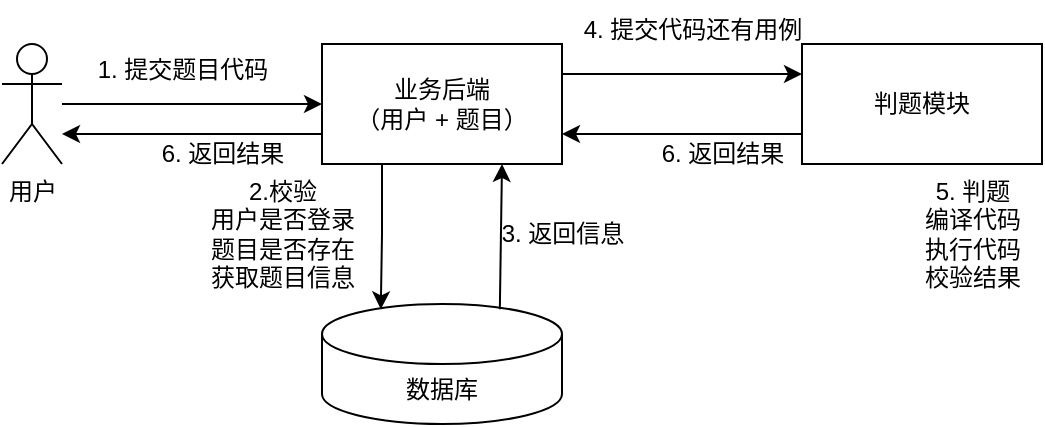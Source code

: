 <mxfile version="26.0.15">
  <diagram name="第 1 页" id="UpiEm3J04xxospoppyf7">
    <mxGraphModel dx="724" dy="428" grid="0" gridSize="10" guides="1" tooltips="1" connect="1" arrows="1" fold="1" page="0" pageScale="1" pageWidth="827" pageHeight="1169" math="0" shadow="0">
      <root>
        <mxCell id="0" />
        <mxCell id="1" parent="0" />
        <mxCell id="SJWWZwoOdzPg67wZ-Jih-3" style="edgeStyle=orthogonalEdgeStyle;rounded=0;orthogonalLoop=1;jettySize=auto;html=1;entryX=0;entryY=0.5;entryDx=0;entryDy=0;" edge="1" parent="1" source="SJWWZwoOdzPg67wZ-Jih-1" target="SJWWZwoOdzPg67wZ-Jih-2">
          <mxGeometry relative="1" as="geometry" />
        </mxCell>
        <mxCell id="SJWWZwoOdzPg67wZ-Jih-1" value="用户" style="shape=umlActor;verticalLabelPosition=bottom;verticalAlign=top;html=1;outlineConnect=0;" vertex="1" parent="1">
          <mxGeometry x="40" y="170" width="30" height="60" as="geometry" />
        </mxCell>
        <mxCell id="SJWWZwoOdzPg67wZ-Jih-14" style="edgeStyle=orthogonalEdgeStyle;rounded=0;orthogonalLoop=1;jettySize=auto;html=1;exitX=1;exitY=0.25;exitDx=0;exitDy=0;entryX=0;entryY=0.25;entryDx=0;entryDy=0;" edge="1" parent="1" source="SJWWZwoOdzPg67wZ-Jih-2" target="SJWWZwoOdzPg67wZ-Jih-13">
          <mxGeometry relative="1" as="geometry" />
        </mxCell>
        <mxCell id="SJWWZwoOdzPg67wZ-Jih-2" value="业务后端&lt;div&gt;（用户 + 题目）&lt;/div&gt;" style="rounded=0;whiteSpace=wrap;html=1;" vertex="1" parent="1">
          <mxGeometry x="200" y="170" width="120" height="60" as="geometry" />
        </mxCell>
        <mxCell id="SJWWZwoOdzPg67wZ-Jih-4" value="1. 提交题目代码" style="text;html=1;align=center;verticalAlign=middle;resizable=0;points=[];autosize=1;strokeColor=none;fillColor=none;" vertex="1" parent="1">
          <mxGeometry x="75" y="168" width="110" height="30" as="geometry" />
        </mxCell>
        <mxCell id="SJWWZwoOdzPg67wZ-Jih-5" value="数据库" style="shape=cylinder3;whiteSpace=wrap;html=1;boundedLbl=1;backgroundOutline=1;size=15;" vertex="1" parent="1">
          <mxGeometry x="200" y="300" width="120" height="60" as="geometry" />
        </mxCell>
        <mxCell id="SJWWZwoOdzPg67wZ-Jih-8" style="edgeStyle=orthogonalEdgeStyle;rounded=0;orthogonalLoop=1;jettySize=auto;html=1;exitX=0.25;exitY=1;exitDx=0;exitDy=0;entryX=0.245;entryY=0.044;entryDx=0;entryDy=0;entryPerimeter=0;" edge="1" parent="1" source="SJWWZwoOdzPg67wZ-Jih-2" target="SJWWZwoOdzPg67wZ-Jih-5">
          <mxGeometry relative="1" as="geometry" />
        </mxCell>
        <mxCell id="SJWWZwoOdzPg67wZ-Jih-9" value="2.校验&lt;div&gt;用户是否登录&lt;/div&gt;&lt;div&gt;题目是否存在&lt;/div&gt;&lt;div&gt;获取题目信息&lt;/div&gt;" style="text;html=1;align=center;verticalAlign=middle;resizable=0;points=[];autosize=1;strokeColor=none;fillColor=none;" vertex="1" parent="1">
          <mxGeometry x="130" y="230" width="100" height="70" as="geometry" />
        </mxCell>
        <mxCell id="SJWWZwoOdzPg67wZ-Jih-11" value="" style="endArrow=classic;html=1;rounded=0;entryX=0.75;entryY=1;entryDx=0;entryDy=0;exitX=0.741;exitY=0.044;exitDx=0;exitDy=0;exitPerimeter=0;" edge="1" parent="1" source="SJWWZwoOdzPg67wZ-Jih-5" target="SJWWZwoOdzPg67wZ-Jih-2">
          <mxGeometry width="50" height="50" relative="1" as="geometry">
            <mxPoint x="290" y="300" as="sourcePoint" />
            <mxPoint x="340" y="260" as="targetPoint" />
          </mxGeometry>
        </mxCell>
        <mxCell id="SJWWZwoOdzPg67wZ-Jih-12" value="3. 返回信息" style="text;html=1;align=center;verticalAlign=middle;resizable=0;points=[];autosize=1;strokeColor=none;fillColor=none;" vertex="1" parent="1">
          <mxGeometry x="280" y="250" width="80" height="30" as="geometry" />
        </mxCell>
        <mxCell id="SJWWZwoOdzPg67wZ-Jih-17" style="edgeStyle=orthogonalEdgeStyle;rounded=0;orthogonalLoop=1;jettySize=auto;html=1;exitX=0;exitY=0.75;exitDx=0;exitDy=0;entryX=1;entryY=0.75;entryDx=0;entryDy=0;" edge="1" parent="1" source="SJWWZwoOdzPg67wZ-Jih-13" target="SJWWZwoOdzPg67wZ-Jih-2">
          <mxGeometry relative="1" as="geometry" />
        </mxCell>
        <mxCell id="SJWWZwoOdzPg67wZ-Jih-13" value="判题模块" style="rounded=0;whiteSpace=wrap;html=1;" vertex="1" parent="1">
          <mxGeometry x="440" y="170" width="120" height="60" as="geometry" />
        </mxCell>
        <mxCell id="SJWWZwoOdzPg67wZ-Jih-15" value="4. 提交代码还有用例" style="text;html=1;align=center;verticalAlign=middle;resizable=0;points=[];autosize=1;strokeColor=none;fillColor=none;" vertex="1" parent="1">
          <mxGeometry x="320" y="148" width="130" height="30" as="geometry" />
        </mxCell>
        <mxCell id="SJWWZwoOdzPg67wZ-Jih-16" value="5. 判题&lt;div&gt;编译代码&lt;/div&gt;&lt;div&gt;执行代码&lt;/div&gt;&lt;div&gt;校验结果&lt;/div&gt;" style="text;html=1;align=center;verticalAlign=middle;resizable=0;points=[];autosize=1;strokeColor=none;fillColor=none;" vertex="1" parent="1">
          <mxGeometry x="490" y="230" width="70" height="70" as="geometry" />
        </mxCell>
        <mxCell id="SJWWZwoOdzPg67wZ-Jih-18" value="6. 返回结果" style="text;html=1;align=center;verticalAlign=middle;resizable=0;points=[];autosize=1;strokeColor=none;fillColor=none;" vertex="1" parent="1">
          <mxGeometry x="360" y="210" width="80" height="30" as="geometry" />
        </mxCell>
        <mxCell id="SJWWZwoOdzPg67wZ-Jih-19" style="edgeStyle=orthogonalEdgeStyle;rounded=0;orthogonalLoop=1;jettySize=auto;html=1;exitX=0;exitY=0.75;exitDx=0;exitDy=0;entryX=1;entryY=0.75;entryDx=0;entryDy=0;" edge="1" parent="1" source="SJWWZwoOdzPg67wZ-Jih-2">
          <mxGeometry relative="1" as="geometry">
            <mxPoint x="190" y="215" as="sourcePoint" />
            <mxPoint x="70" y="215" as="targetPoint" />
          </mxGeometry>
        </mxCell>
        <mxCell id="SJWWZwoOdzPg67wZ-Jih-20" value="6. 返回结果" style="text;html=1;align=center;verticalAlign=middle;resizable=0;points=[];autosize=1;strokeColor=none;fillColor=none;" vertex="1" parent="1">
          <mxGeometry x="110" y="210" width="80" height="30" as="geometry" />
        </mxCell>
      </root>
    </mxGraphModel>
  </diagram>
</mxfile>

